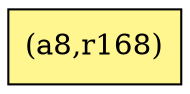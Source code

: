 digraph G {
rankdir=BT;ranksep="2.0";
"(a8,r168)" [shape=record,fillcolor=khaki1,style=filled,label="{(a8,r168)}"];
}
